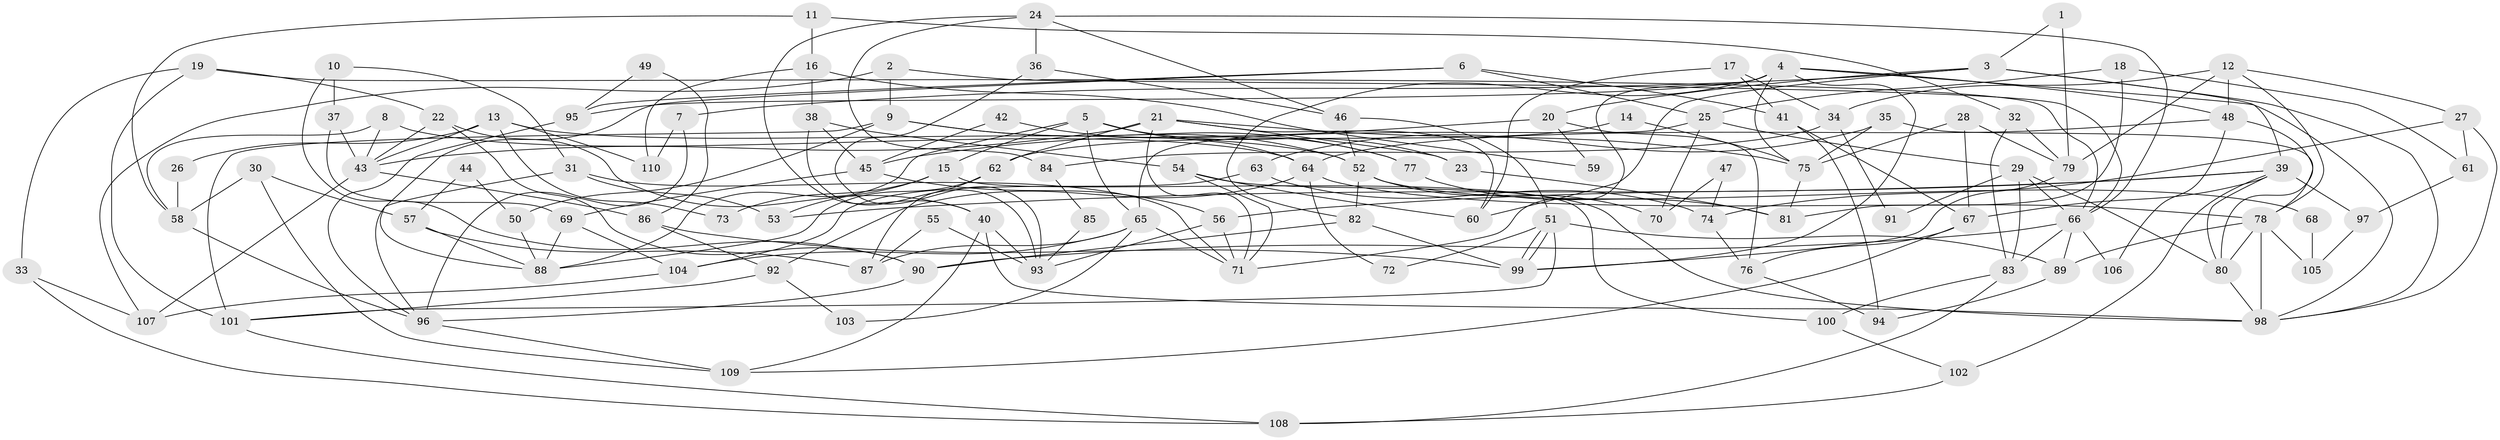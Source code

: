 // coarse degree distribution, {2: 0.12857142857142856, 9: 0.05714285714285714, 8: 0.05714285714285714, 6: 0.14285714285714285, 7: 0.12857142857142856, 3: 0.15714285714285714, 4: 0.17142857142857143, 5: 0.14285714285714285, 10: 0.014285714285714285}
// Generated by graph-tools (version 1.1) at 2025/52/02/27/25 19:52:08]
// undirected, 110 vertices, 220 edges
graph export_dot {
graph [start="1"]
  node [color=gray90,style=filled];
  1;
  2;
  3;
  4;
  5;
  6;
  7;
  8;
  9;
  10;
  11;
  12;
  13;
  14;
  15;
  16;
  17;
  18;
  19;
  20;
  21;
  22;
  23;
  24;
  25;
  26;
  27;
  28;
  29;
  30;
  31;
  32;
  33;
  34;
  35;
  36;
  37;
  38;
  39;
  40;
  41;
  42;
  43;
  44;
  45;
  46;
  47;
  48;
  49;
  50;
  51;
  52;
  53;
  54;
  55;
  56;
  57;
  58;
  59;
  60;
  61;
  62;
  63;
  64;
  65;
  66;
  67;
  68;
  69;
  70;
  71;
  72;
  73;
  74;
  75;
  76;
  77;
  78;
  79;
  80;
  81;
  82;
  83;
  84;
  85;
  86;
  87;
  88;
  89;
  90;
  91;
  92;
  93;
  94;
  95;
  96;
  97;
  98;
  99;
  100;
  101;
  102;
  103;
  104;
  105;
  106;
  107;
  108;
  109;
  110;
  1 -- 3;
  1 -- 79;
  2 -- 66;
  2 -- 9;
  2 -- 107;
  3 -- 39;
  3 -- 60;
  3 -- 7;
  3 -- 20;
  3 -- 98;
  4 -- 99;
  4 -- 48;
  4 -- 71;
  4 -- 75;
  4 -- 82;
  4 -- 95;
  4 -- 98;
  5 -- 15;
  5 -- 88;
  5 -- 23;
  5 -- 64;
  5 -- 65;
  6 -- 88;
  6 -- 25;
  6 -- 41;
  6 -- 95;
  7 -- 110;
  7 -- 96;
  8 -- 43;
  8 -- 64;
  8 -- 58;
  9 -- 52;
  9 -- 101;
  9 -- 50;
  9 -- 77;
  10 -- 31;
  10 -- 90;
  10 -- 37;
  11 -- 32;
  11 -- 58;
  11 -- 16;
  12 -- 78;
  12 -- 79;
  12 -- 27;
  12 -- 34;
  12 -- 48;
  13 -- 52;
  13 -- 43;
  13 -- 26;
  13 -- 73;
  13 -- 110;
  14 -- 62;
  14 -- 75;
  15 -- 100;
  15 -- 53;
  15 -- 73;
  16 -- 38;
  16 -- 59;
  16 -- 110;
  17 -- 41;
  17 -- 60;
  17 -- 34;
  18 -- 81;
  18 -- 25;
  18 -- 61;
  19 -- 101;
  19 -- 22;
  19 -- 33;
  19 -- 66;
  20 -- 76;
  20 -- 45;
  20 -- 59;
  21 -- 71;
  21 -- 43;
  21 -- 23;
  21 -- 60;
  21 -- 62;
  21 -- 75;
  22 -- 43;
  22 -- 90;
  22 -- 40;
  23 -- 81;
  24 -- 40;
  24 -- 66;
  24 -- 36;
  24 -- 46;
  24 -- 84;
  25 -- 29;
  25 -- 65;
  25 -- 70;
  26 -- 58;
  27 -- 98;
  27 -- 61;
  27 -- 74;
  28 -- 75;
  28 -- 67;
  28 -- 79;
  29 -- 66;
  29 -- 80;
  29 -- 83;
  29 -- 91;
  30 -- 109;
  30 -- 58;
  30 -- 57;
  31 -- 96;
  31 -- 71;
  31 -- 53;
  32 -- 79;
  32 -- 83;
  33 -- 107;
  33 -- 108;
  34 -- 84;
  34 -- 91;
  35 -- 75;
  35 -- 78;
  35 -- 63;
  36 -- 93;
  36 -- 46;
  37 -- 69;
  37 -- 43;
  38 -- 93;
  38 -- 45;
  38 -- 54;
  39 -- 67;
  39 -- 80;
  39 -- 53;
  39 -- 56;
  39 -- 97;
  39 -- 102;
  40 -- 98;
  40 -- 93;
  40 -- 109;
  41 -- 67;
  41 -- 94;
  42 -- 45;
  42 -- 77;
  43 -- 86;
  43 -- 107;
  44 -- 50;
  44 -- 57;
  45 -- 56;
  45 -- 69;
  46 -- 51;
  46 -- 52;
  47 -- 70;
  47 -- 74;
  48 -- 64;
  48 -- 80;
  48 -- 106;
  49 -- 95;
  49 -- 86;
  50 -- 88;
  51 -- 99;
  51 -- 99;
  51 -- 72;
  51 -- 89;
  51 -- 101;
  52 -- 82;
  52 -- 68;
  52 -- 70;
  54 -- 98;
  54 -- 60;
  54 -- 71;
  55 -- 93;
  55 -- 87;
  56 -- 71;
  56 -- 93;
  57 -- 88;
  57 -- 87;
  58 -- 96;
  61 -- 97;
  62 -- 87;
  62 -- 88;
  63 -- 104;
  63 -- 74;
  64 -- 78;
  64 -- 72;
  64 -- 92;
  65 -- 71;
  65 -- 87;
  65 -- 103;
  65 -- 104;
  66 -- 89;
  66 -- 83;
  66 -- 90;
  66 -- 106;
  67 -- 109;
  67 -- 76;
  68 -- 105;
  69 -- 104;
  69 -- 88;
  74 -- 76;
  75 -- 81;
  76 -- 94;
  77 -- 81;
  78 -- 80;
  78 -- 98;
  78 -- 89;
  78 -- 105;
  79 -- 99;
  80 -- 98;
  82 -- 90;
  82 -- 99;
  83 -- 100;
  83 -- 108;
  84 -- 85;
  85 -- 93;
  86 -- 92;
  86 -- 99;
  89 -- 94;
  90 -- 96;
  92 -- 101;
  92 -- 103;
  95 -- 96;
  96 -- 109;
  97 -- 105;
  100 -- 102;
  101 -- 108;
  102 -- 108;
  104 -- 107;
}
